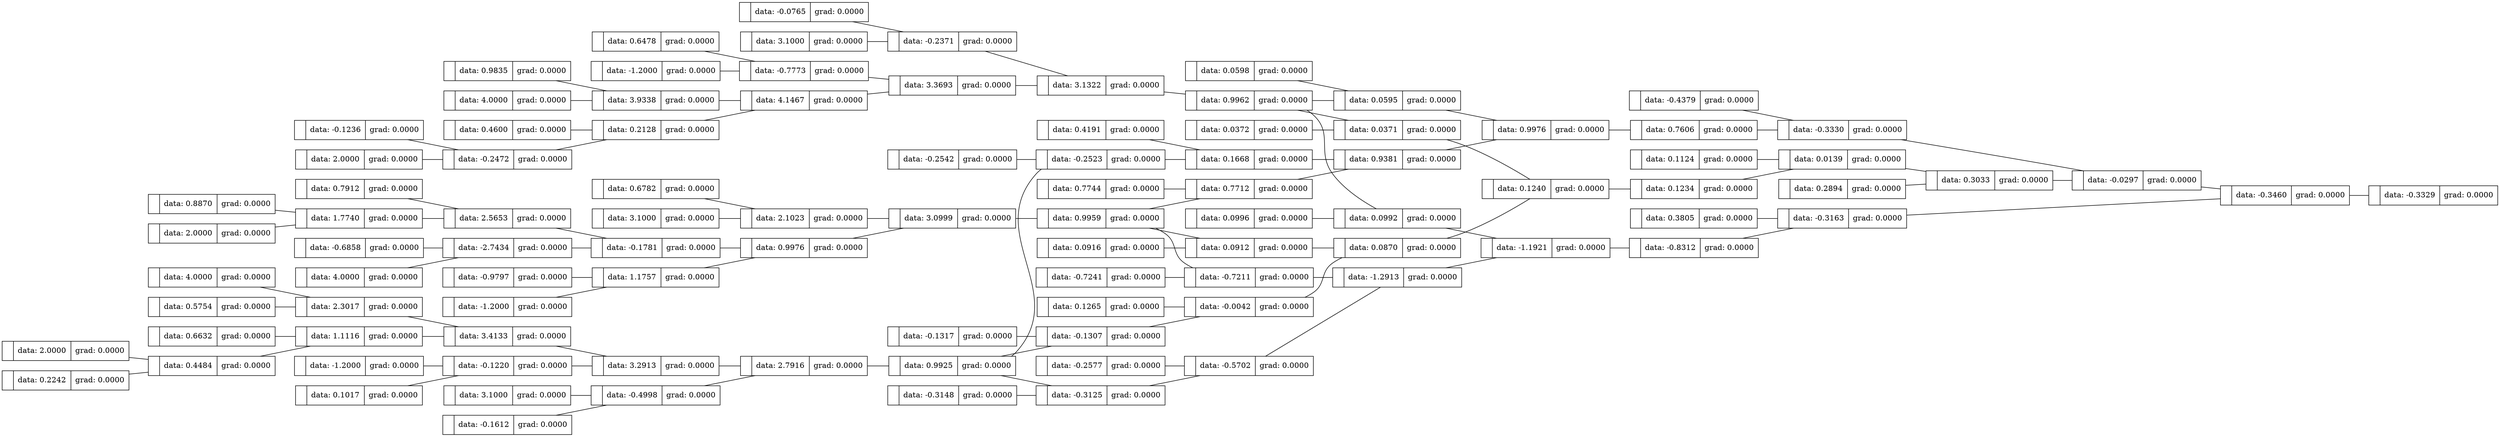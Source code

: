 graph {
	graph [rankdir=LR]
	139704664064064 [label="{ | data: 2.5653 | grad: 0.0000}" shape=record]
	139704665727104 [label="{ | data: 0.8870 | grad: 0.0000}" shape=record]
	139704664072320 [label="{ | data: 3.1000 | grad: 0.0000}" shape=record]
	139704664064208 [label="{ | data: -1.2000 | grad: 0.0000}" shape=record]
	139704664121568 [label="{ | data: -0.0297 | grad: 0.0000}" shape=record]
	139704665727248 [label="{ | data: -0.6858 | grad: 0.0000}" shape=record]
	139704665727344 [label="{ | data: -0.9797 | grad: 0.0000}" shape=record]
	139704664064448 [label="{ | data: -1.2000 | grad: 0.0000}" shape=record]
	139704664121808 [label="{ | data: -0.3163 | grad: 0.0000}" shape=record]
	139704665727440 [label="{ | data: 0.6782 | grad: 0.0000}" shape=record]
	139704665727536 [label="{ | data: 0.7912 | grad: 0.0000}" shape=record]
	139704664064640 [label="{ | data: -0.1781 | grad: 0.0000}" shape=record]
	139704664122048 [label="{ | data: -0.3460 | grad: 0.0000}" shape=record]
	139704665727680 [label="{ | data: -0.1236 | grad: 0.0000}" shape=record]
	139704664122192 [label="{ | data: -0.3329 | grad: 0.0000}" shape=record]
	139704665727824 [label="{ | data: 0.9835 | grad: 0.0000}" shape=record]
	139704664064880 [label="{ | data: 2.0000 | grad: 0.0000}" shape=record]
	139704665727920 [label="{ | data: 0.6478 | grad: 0.0000}" shape=record]
	139704664065024 [label="{ | data: 0.9959 | grad: 0.0000}" shape=record]
	139704665728016 [label="{ | data: -0.0765 | grad: 0.0000}" shape=record]
	139704665728112 [label="{ | data: 0.4600 | grad: 0.0000}" shape=record]
	139704665728352 [label="{ | data: -0.1317 | grad: 0.0000}" shape=record]
	139704664065408 [label="{ | data: 1.1757 | grad: 0.0000}" shape=record]
	139704665728496 [label="{ | data: 0.0916 | grad: 0.0000}" shape=record]
	139704664065552 [label="{ | data: -1.2000 | grad: 0.0000}" shape=record]
	139704665728592 [label="{ | data: 0.0372 | grad: 0.0000}" shape=record]
	139704664065648 [label="{ | data: -0.7773 | grad: 0.0000}" shape=record]
	139704665728688 [label="{ | data: 0.1265 | grad: 0.0000}" shape=record]
	139704664121328 [label="{ | data: -0.3330 | grad: 0.0000}" shape=record]
	139704665728832 [label="{ | data: -0.2542 | grad: 0.0000}" shape=record]
	139704664065984 [label="{ | data: 3.0999 | grad: 0.0000}" shape=record]
	139704665728976 [label="{ | data: 0.7744 | grad: 0.0000}" shape=record]
	139704664066080 [label="{ | data: 4.1467 | grad: 0.0000}" shape=record]
	139704665729072 [label="{ | data: 0.0598 | grad: 0.0000}" shape=record]
	139704665729168 [label="{ | data: 0.4191 | grad: 0.0000}" shape=record]
	139704664066224 [label="{ | data: 0.9962 | grad: 0.0000}" shape=record]
	139704664066272 [label="{ | data: 2.3017 | grad: 0.0000}" shape=record]
	139704664066320 [label="{ | data: 3.1322 | grad: 0.0000}" shape=record]
	139704665729312 [label="{ | data: -0.3148 | grad: 0.0000}" shape=record]
	139704664066464 [label="{ | data: 0.0912 | grad: 0.0000}" shape=record]
	139704665729456 [label="{ | data: -0.7241 | grad: 0.0000}" shape=record]
	139704665729552 [label="{ | data: 0.0996 | grad: 0.0000}" shape=record]
	139704665729648 [label="{ | data: -0.2577 | grad: 0.0000}" shape=record]
	139704665726960 [label="{ | data: 0.6632 | grad: 0.0000}" shape=record]
	139704664066800 [label="{ | data: -2.7434 | grad: 0.0000}" shape=record]
	139704664066848 [label="{ | data: 3.1000 | grad: 0.0000}" shape=record]
	139704665729888 [label="{ | data: 0.1124 | grad: 0.0000}" shape=record]
	139704664066944 [label="{ | data: 2.1023 | grad: 0.0000}" shape=record]
	139704664066992 [label="{ | data: 1.1116 | grad: 0.0000}" shape=record]
	139704665730032 [label="{ | data: -0.4379 | grad: 0.0000}" shape=record]
	139704665730128 [label="{ | data: 0.3805 | grad: 0.0000}" shape=record]
	139704665730224 [label="{ | data: 0.2894 | grad: 0.0000}" shape=record]
	139704664067328 [label="{ | data: 4.0000 | grad: 0.0000}" shape=record]
	139704664067424 [label="{ | data: 3.9338 | grad: 0.0000}" shape=record]
	139704664067952 [label="{ | data: 4.0000 | grad: 0.0000}" shape=record]
	139704664068096 [label="{ | data: 3.4133 | grad: 0.0000}" shape=record]
	139704664068336 [label="{ | data: 4.0000 | grad: 0.0000}" shape=record]
	139704665723216 [label="{ | data: 0.2242 | grad: 0.0000}" shape=record]
	139704664068960 [label="{ | data: 0.9976 | grad: 0.0000}" shape=record]
	139704665994192 [label="{ | data: 0.0870 | grad: 0.0000}" shape=record]
	139704665994384 [label="{ | data: 0.1234 | grad: 0.0000}" shape=record]
	139704664069440 [label="{ | data: 0.2128 | grad: 0.0000}" shape=record]
	139704664069488 [label="{ | data: 3.1000 | grad: 0.0000}" shape=record]
	139704664069584 [label="{ | data: -0.2371 | grad: 0.0000}" shape=record]
	139704665994720 [label="{ | data: 0.1240 | grad: 0.0000}" shape=record]
	139704664069632 [label="{ | data: 3.2913 | grad: 0.0000}" shape=record]
	139704664069728 [label="{ | data: -0.0042 | grad: 0.0000}" shape=record]
	139704665994912 [label="{ | data: 0.0371 | grad: 0.0000}" shape=record]
	139704665994960 [label="{ | data: 0.1668 | grad: 0.0000}" shape=record]
	139704664069872 [label="{ | data: 1.7740 | grad: 0.0000}" shape=record]
	139704664069968 [label="{ | data: 2.0000 | grad: 0.0000}" shape=record]
	139704664070064 [label="{ | data: -0.2472 | grad: 0.0000}" shape=record]
	139704665995200 [label="{ | data: 0.7712 | grad: 0.0000}" shape=record]
	139704664070640 [label="{ | data: 3.3693 | grad: 0.0000}" shape=record]
	139704665995776 [label="{ | data: 0.9976 | grad: 0.0000}" shape=record]
	139704665995824 [label="{ | data: 0.7606 | grad: 0.0000}" shape=record]
	139704664119888 [label="{ | data: -1.2913 | grad: 0.0000}" shape=record]
	139704664070736 [label="{ | data: -0.1307 | grad: 0.0000}" shape=record]
	139704664120128 [label="{ | data: 0.0992 | grad: 0.0000}" shape=record]
	139704665996256 [label="{ | data: -0.3125 | grad: 0.0000}" shape=record]
	139704664071168 [label="{ | data: 0.4484 | grad: 0.0000}" shape=record]
	139704664120368 [label="{ | data: -1.1921 | grad: 0.0000}" shape=record]
	139704665996400 [label="{ | data: -0.5702 | grad: 0.0000}" shape=record]
	139704664120512 [label="{ | data: -0.8312 | grad: 0.0000}" shape=record]
	139704665996496 [label="{ | data: -0.7211 | grad: 0.0000}" shape=record]
	139704664071360 [label="{ | data: 2.0000 | grad: 0.0000}" shape=record]
	139704664071648 [label="{ | data: -0.1220 | grad: 0.0000}" shape=record]
	139704665996784 [label="{ | data: -0.2523 | grad: 0.0000}" shape=record]
	139704664071696 [label="{ | data: 0.9925 | grad: 0.0000}" shape=record]
	139704665726480 [label="{ | data: 0.5754 | grad: 0.0000}" shape=record]
	139704664120848 [label="{ | data: 0.0139 | grad: 0.0000}" shape=record]
	139704664071744 [label="{ | data: 2.7916 | grad: 0.0000}" shape=record]
	139704665996928 [label="{ | data: 0.0595 | grad: 0.0000}" shape=record]
	139704664121088 [label="{ | data: 0.3033 | grad: 0.0000}" shape=record]
	139704665726768 [label="{ | data: 0.1017 | grad: 0.0000}" shape=record]
	139704665997168 [label="{ | data: 0.9381 | grad: 0.0000}" shape=record]
	139704665726864 [label="{ | data: -0.1612 | grad: 0.0000}" shape=record]
	139704664072176 [label="{ | data: -0.4998 | grad: 0.0000}" shape=record]
	139704665727440 -- 139704664066944
	139704664065024 -- 139704665996496
	139704664066944 -- 139704664065984
	139704665994912 -- 139704665994720
	139704664066464 -- 139704665994192
	139704664064064 -- 139704664064640
	139704664120848 -- 139704664121088
	139704665729552 -- 139704664120128
	139704665727104 -- 139704664069872
	139704664070064 -- 139704664069440
	139704664068096 -- 139704664069632
	139704664071648 -- 139704664069632
	139704664121808 -- 139704664122048
	139704665996400 -- 139704664119888
	139704664122048 -- 139704664122192
	139704664066320 -- 139704664066224
	139704665995776 -- 139704665995824
	139704664121088 -- 139704664121568
	139704665996496 -- 139704664119888
	139704664069584 -- 139704664066320
	139704664069488 -- 139704664069584
	139704665726864 -- 139704664072176
	139704664066224 -- 139704665996928
	139704665996928 -- 139704665995776
	139704664066080 -- 139704664070640
	139704665727344 -- 139704664065408
	139704665729888 -- 139704664120848
	139704665727248 -- 139704664066800
	139704664066224 -- 139704664120128
	139704665730032 -- 139704664121328
	139704665727824 -- 139704664067424
	139704664119888 -- 139704664120368
	139704664071696 -- 139704665996256
	139704664066224 -- 139704665994912
	139704664065648 -- 139704664070640
	139704664065552 -- 139704664065648
	139704664072320 -- 139704664072176
	139704665728352 -- 139704664070736
	139704664072176 -- 139704664071744
	139704664065024 -- 139704665995200
	139704664066800 -- 139704664064640
	139704664069968 -- 139704664070064
	139704664064448 -- 139704664065408
	139704664069632 -- 139704664071744
	139704665730224 -- 139704664121088
	139704664066272 -- 139704664068096
	139704664068336 -- 139704664066800
	139704665728496 -- 139704664066464
	139704664068960 -- 139704664065984
	139704664120368 -- 139704664120512
	139704664071360 -- 139704664069872
	139704665996784 -- 139704665994960
	139704665726480 -- 139704664066272
	139704664120512 -- 139704664121808
	139704664070640 -- 139704664066320
	139704664069872 -- 139704664064064
	139704665994720 -- 139704665994384
	139704665994384 -- 139704664120848
	139704664066992 -- 139704664068096
	139704664067424 -- 139704664066080
	139704665997168 -- 139704665995776
	139704664071168 -- 139704664066992
	139704665996256 -- 139704665996400
	139704665723216 -- 139704664071168
	139704665729168 -- 139704665994960
	139704664120128 -- 139704664120368
	139704665994960 -- 139704665997168
	139704664065408 -- 139704664068960
	139704665728832 -- 139704665996784
	139704665726768 -- 139704664071648
	139704665995200 -- 139704665997168
	139704665728112 -- 139704664069440
	139704664071696 -- 139704664070736
	139704664064208 -- 139704664071648
	139704664065024 -- 139704664066464
	139704665728592 -- 139704665994912
	139704665727920 -- 139704664065648
	139704665729456 -- 139704665996496
	139704664066848 -- 139704664066944
	139704665729072 -- 139704665996928
	139704664121568 -- 139704664122048
	139704665727536 -- 139704664064064
	139704665727680 -- 139704664070064
	139704664069440 -- 139704664066080
	139704665729648 -- 139704665996400
	139704664064640 -- 139704664068960
	139704664064880 -- 139704664071168
	139704664067952 -- 139704664066272
	139704665728688 -- 139704664069728
	139704664069728 -- 139704665994192
	139704665994192 -- 139704665994720
	139704664071696 -- 139704665996784
	139704665730128 -- 139704664121808
	139704664067328 -- 139704664067424
	139704665728016 -- 139704664069584
	139704664071744 -- 139704664071696
	139704664070736 -- 139704664069728
	139704665995824 -- 139704664121328
	139704665726960 -- 139704664066992
	139704665729312 -- 139704665996256
	139704664065984 -- 139704664065024
	139704665728976 -- 139704665995200
	139704664121328 -- 139704664121568
}
